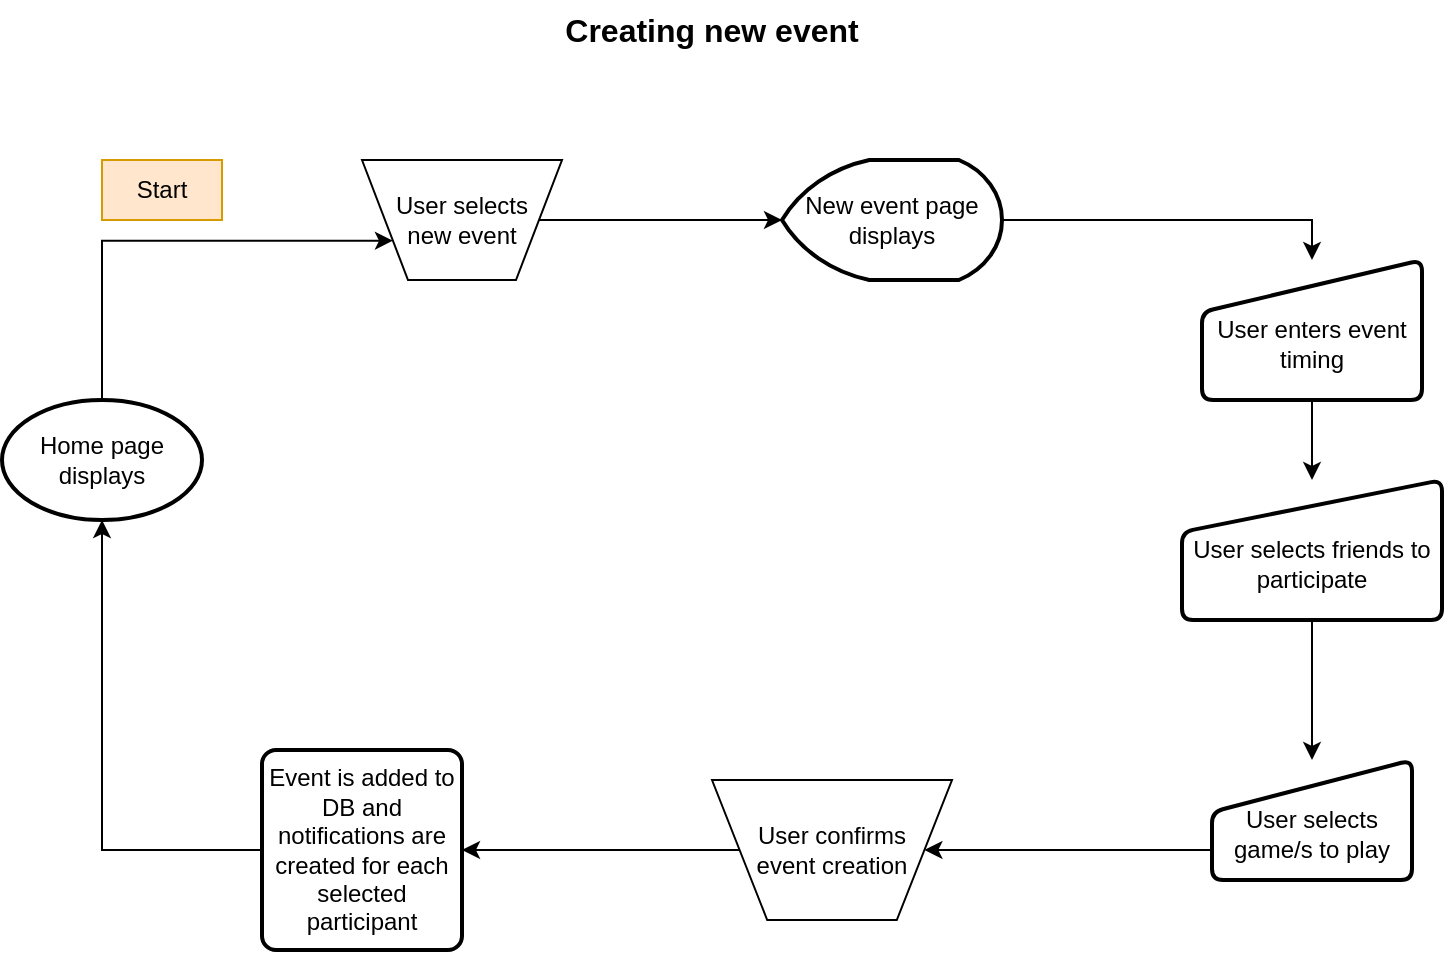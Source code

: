 <mxfile version="20.3.0" type="device"><diagram id="MTJlnqYRdVjLLfuhhcOy" name="Page-1"><mxGraphModel dx="1038" dy="737" grid="1" gridSize="10" guides="1" tooltips="1" connect="1" arrows="1" fold="1" page="1" pageScale="1" pageWidth="850" pageHeight="1100" math="0" shadow="0"><root><mxCell id="0"/><mxCell id="1" parent="0"/><mxCell id="EbXv52uuzPZcwralWPiE-7" style="edgeStyle=orthogonalEdgeStyle;rounded=0;orthogonalLoop=1;jettySize=auto;html=1;exitX=0.5;exitY=0;exitDx=0;exitDy=0;exitPerimeter=0;entryX=0;entryY=0.75;entryDx=0;entryDy=0;" edge="1" parent="1" source="EbXv52uuzPZcwralWPiE-1" target="EbXv52uuzPZcwralWPiE-2"><mxGeometry relative="1" as="geometry"><Array as="points"><mxPoint x="120" y="180"/></Array></mxGeometry></mxCell><mxCell id="EbXv52uuzPZcwralWPiE-1" value="Home page displays" style="strokeWidth=2;html=1;shape=mxgraph.flowchart.start_1;whiteSpace=wrap;" vertex="1" parent="1"><mxGeometry x="70" y="260" width="100" height="60" as="geometry"/></mxCell><mxCell id="EbXv52uuzPZcwralWPiE-14" style="edgeStyle=orthogonalEdgeStyle;rounded=0;orthogonalLoop=1;jettySize=auto;html=1;exitX=1;exitY=0.5;exitDx=0;exitDy=0;entryX=0;entryY=0.5;entryDx=0;entryDy=0;entryPerimeter=0;" edge="1" parent="1" source="EbXv52uuzPZcwralWPiE-2" target="EbXv52uuzPZcwralWPiE-12"><mxGeometry relative="1" as="geometry"/></mxCell><mxCell id="EbXv52uuzPZcwralWPiE-2" value="User selects&lt;br&gt;new event" style="verticalLabelPosition=middle;verticalAlign=middle;html=1;shape=trapezoid;perimeter=trapezoidPerimeter;whiteSpace=wrap;size=0.23;arcSize=10;flipV=1;labelPosition=center;align=center;" vertex="1" parent="1"><mxGeometry x="250" y="140" width="100" height="60" as="geometry"/></mxCell><mxCell id="EbXv52uuzPZcwralWPiE-16" style="edgeStyle=orthogonalEdgeStyle;rounded=0;orthogonalLoop=1;jettySize=auto;html=1;exitX=0.5;exitY=1;exitDx=0;exitDy=0;entryX=0.5;entryY=0;entryDx=0;entryDy=0;" edge="1" parent="1" source="EbXv52uuzPZcwralWPiE-8" target="EbXv52uuzPZcwralWPiE-9"><mxGeometry relative="1" as="geometry"/></mxCell><mxCell id="EbXv52uuzPZcwralWPiE-8" value="&lt;br&gt;User enters event timing" style="html=1;strokeWidth=2;shape=manualInput;whiteSpace=wrap;rounded=1;size=26;arcSize=11;" vertex="1" parent="1"><mxGeometry x="670" y="190" width="110" height="70" as="geometry"/></mxCell><mxCell id="EbXv52uuzPZcwralWPiE-17" style="edgeStyle=orthogonalEdgeStyle;rounded=0;orthogonalLoop=1;jettySize=auto;html=1;exitX=0.5;exitY=1;exitDx=0;exitDy=0;entryX=0.5;entryY=0;entryDx=0;entryDy=0;" edge="1" parent="1" source="EbXv52uuzPZcwralWPiE-9" target="EbXv52uuzPZcwralWPiE-10"><mxGeometry relative="1" as="geometry"/></mxCell><mxCell id="EbXv52uuzPZcwralWPiE-9" value="&lt;br&gt;User selects friends to participate" style="html=1;strokeWidth=2;shape=manualInput;whiteSpace=wrap;rounded=1;size=26;arcSize=11;" vertex="1" parent="1"><mxGeometry x="660" y="300" width="130" height="70" as="geometry"/></mxCell><mxCell id="EbXv52uuzPZcwralWPiE-18" style="edgeStyle=orthogonalEdgeStyle;rounded=0;orthogonalLoop=1;jettySize=auto;html=1;exitX=0;exitY=0.75;exitDx=0;exitDy=0;entryX=1;entryY=0.5;entryDx=0;entryDy=0;" edge="1" parent="1" source="EbXv52uuzPZcwralWPiE-10" target="EbXv52uuzPZcwralWPiE-11"><mxGeometry relative="1" as="geometry"/></mxCell><mxCell id="EbXv52uuzPZcwralWPiE-10" value="&lt;br&gt;User selects game/s to play" style="html=1;strokeWidth=2;shape=manualInput;whiteSpace=wrap;rounded=1;size=26;arcSize=11;" vertex="1" parent="1"><mxGeometry x="675" y="440" width="100" height="60" as="geometry"/></mxCell><mxCell id="EbXv52uuzPZcwralWPiE-19" style="edgeStyle=orthogonalEdgeStyle;rounded=0;orthogonalLoop=1;jettySize=auto;html=1;exitX=0;exitY=0.5;exitDx=0;exitDy=0;entryX=1;entryY=0.5;entryDx=0;entryDy=0;" edge="1" parent="1" source="EbXv52uuzPZcwralWPiE-11" target="EbXv52uuzPZcwralWPiE-13"><mxGeometry relative="1" as="geometry"/></mxCell><mxCell id="EbXv52uuzPZcwralWPiE-11" value="User confirms&lt;br&gt;event creation" style="verticalLabelPosition=middle;verticalAlign=middle;html=1;shape=trapezoid;perimeter=trapezoidPerimeter;whiteSpace=wrap;size=0.23;arcSize=10;flipV=1;labelPosition=center;align=center;" vertex="1" parent="1"><mxGeometry x="425" y="450" width="120" height="70" as="geometry"/></mxCell><mxCell id="EbXv52uuzPZcwralWPiE-15" style="edgeStyle=orthogonalEdgeStyle;rounded=0;orthogonalLoop=1;jettySize=auto;html=1;exitX=1;exitY=0.5;exitDx=0;exitDy=0;exitPerimeter=0;entryX=0.5;entryY=0;entryDx=0;entryDy=0;" edge="1" parent="1" source="EbXv52uuzPZcwralWPiE-12" target="EbXv52uuzPZcwralWPiE-8"><mxGeometry relative="1" as="geometry"/></mxCell><mxCell id="EbXv52uuzPZcwralWPiE-12" value="New event page displays" style="strokeWidth=2;html=1;shape=mxgraph.flowchart.display;whiteSpace=wrap;" vertex="1" parent="1"><mxGeometry x="460" y="140" width="110" height="60" as="geometry"/></mxCell><mxCell id="EbXv52uuzPZcwralWPiE-20" style="edgeStyle=orthogonalEdgeStyle;rounded=0;orthogonalLoop=1;jettySize=auto;html=1;exitX=0;exitY=0.5;exitDx=0;exitDy=0;entryX=0.5;entryY=1;entryDx=0;entryDy=0;entryPerimeter=0;" edge="1" parent="1" source="EbXv52uuzPZcwralWPiE-13" target="EbXv52uuzPZcwralWPiE-1"><mxGeometry relative="1" as="geometry"/></mxCell><mxCell id="EbXv52uuzPZcwralWPiE-13" value="Event is added to DB and notifications are created for each selected participant" style="rounded=1;whiteSpace=wrap;html=1;absoluteArcSize=1;arcSize=14;strokeWidth=2;" vertex="1" parent="1"><mxGeometry x="200" y="435" width="100" height="100" as="geometry"/></mxCell><mxCell id="EbXv52uuzPZcwralWPiE-22" value="Start" style="text;html=1;align=center;verticalAlign=middle;whiteSpace=wrap;rounded=0;fillColor=#ffe6cc;strokeColor=#d79b00;" vertex="1" parent="1"><mxGeometry x="120" y="140" width="60" height="30" as="geometry"/></mxCell><mxCell id="EbXv52uuzPZcwralWPiE-23" value="&lt;b&gt;&lt;font style=&quot;font-size: 16px;&quot;&gt;Creating new event&lt;/font&gt;&lt;/b&gt;" style="text;html=1;strokeColor=none;fillColor=none;align=center;verticalAlign=middle;whiteSpace=wrap;rounded=0;" vertex="1" parent="1"><mxGeometry x="350" y="60" width="150" height="30" as="geometry"/></mxCell></root></mxGraphModel></diagram></mxfile>